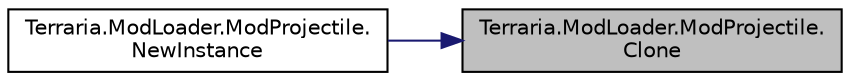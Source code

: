 digraph "Terraria.ModLoader.ModProjectile.Clone"
{
 // LATEX_PDF_SIZE
  edge [fontname="Helvetica",fontsize="10",labelfontname="Helvetica",labelfontsize="10"];
  node [fontname="Helvetica",fontsize="10",shape=record];
  rankdir="RL";
  Node1 [label="Terraria.ModLoader.ModProjectile.\lClone",height=0.2,width=0.4,color="black", fillcolor="grey75", style="filled", fontcolor="black",tooltip="Returns a clone of this ModProjectile. Allows you to decide which fields of your ModProjectile class ..."];
  Node1 -> Node2 [dir="back",color="midnightblue",fontsize="10",style="solid",fontname="Helvetica"];
  Node2 [label="Terraria.ModLoader.ModProjectile.\lNewInstance",height=0.2,width=0.4,color="black", fillcolor="white", style="filled",URL="$class_terraria_1_1_mod_loader_1_1_mod_projectile.html#a69f5a66a18fe040fbb190f201477c485",tooltip="Create a new instance of this ModProjectile for a Projectile instance. Called at the end of Projectil..."];
}
